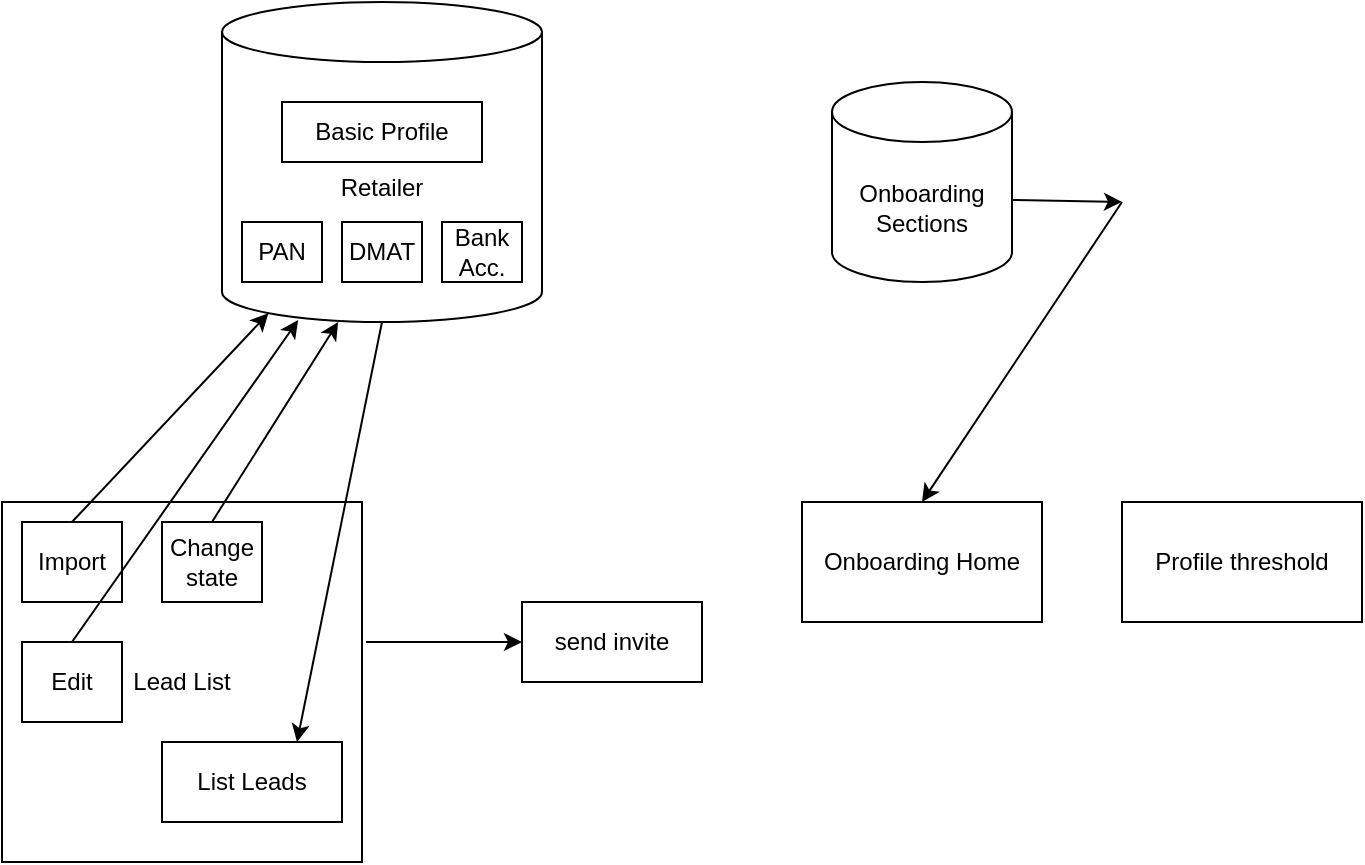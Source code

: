 <mxfile version="14.7.9" type="github">
  <diagram id="ntcGjyUBduR7sOyiUudM" name="Page-1">
    <mxGraphModel dx="1186" dy="495" grid="1" gridSize="10" guides="1" tooltips="1" connect="1" arrows="1" fold="1" page="1" pageScale="1" pageWidth="850" pageHeight="1100" math="0" shadow="0">
      <root>
        <mxCell id="0" />
        <mxCell id="1" parent="0" />
        <mxCell id="UHCusJSntU0QaRRSibGP-1" value="Retailer" style="shape=cylinder3;whiteSpace=wrap;html=1;boundedLbl=1;backgroundOutline=1;size=15;" vertex="1" parent="1">
          <mxGeometry x="170" y="30" width="160" height="160" as="geometry" />
        </mxCell>
        <mxCell id="UHCusJSntU0QaRRSibGP-2" value="PAN" style="rounded=0;whiteSpace=wrap;html=1;" vertex="1" parent="1">
          <mxGeometry x="180" y="140" width="40" height="30" as="geometry" />
        </mxCell>
        <mxCell id="UHCusJSntU0QaRRSibGP-3" value="DMAT" style="rounded=0;whiteSpace=wrap;html=1;" vertex="1" parent="1">
          <mxGeometry x="230" y="140" width="40" height="30" as="geometry" />
        </mxCell>
        <mxCell id="UHCusJSntU0QaRRSibGP-4" value="Bank Acc." style="rounded=0;whiteSpace=wrap;html=1;" vertex="1" parent="1">
          <mxGeometry x="280" y="140" width="40" height="30" as="geometry" />
        </mxCell>
        <mxCell id="UHCusJSntU0QaRRSibGP-5" value="Basic Profile" style="rounded=0;whiteSpace=wrap;html=1;" vertex="1" parent="1">
          <mxGeometry x="200" y="80" width="100" height="30" as="geometry" />
        </mxCell>
        <mxCell id="UHCusJSntU0QaRRSibGP-6" value="Lead List" style="whiteSpace=wrap;html=1;aspect=fixed;" vertex="1" parent="1">
          <mxGeometry x="60" y="280" width="180" height="180" as="geometry" />
        </mxCell>
        <mxCell id="UHCusJSntU0QaRRSibGP-7" value="" style="endArrow=classic;html=1;entryX=0.145;entryY=1;entryDx=0;entryDy=-4.35;entryPerimeter=0;exitX=0.5;exitY=0;exitDx=0;exitDy=0;" edge="1" parent="1" source="UHCusJSntU0QaRRSibGP-8" target="UHCusJSntU0QaRRSibGP-1">
          <mxGeometry width="50" height="50" relative="1" as="geometry">
            <mxPoint x="115" y="300" as="sourcePoint" />
            <mxPoint x="170" y="170" as="targetPoint" />
          </mxGeometry>
        </mxCell>
        <mxCell id="UHCusJSntU0QaRRSibGP-8" value="Import" style="rounded=0;whiteSpace=wrap;html=1;" vertex="1" parent="1">
          <mxGeometry x="70" y="290" width="50" height="40" as="geometry" />
        </mxCell>
        <mxCell id="UHCusJSntU0QaRRSibGP-9" value="List Leads" style="rounded=0;whiteSpace=wrap;html=1;" vertex="1" parent="1">
          <mxGeometry x="140" y="400" width="90" height="40" as="geometry" />
        </mxCell>
        <mxCell id="UHCusJSntU0QaRRSibGP-10" value="" style="endArrow=classic;html=1;entryX=0.75;entryY=0;entryDx=0;entryDy=0;exitX=0.5;exitY=1;exitDx=0;exitDy=0;exitPerimeter=0;" edge="1" parent="1" source="UHCusJSntU0QaRRSibGP-1" target="UHCusJSntU0QaRRSibGP-9">
          <mxGeometry width="50" height="50" relative="1" as="geometry">
            <mxPoint x="460" y="350" as="sourcePoint" />
            <mxPoint x="510" y="300" as="targetPoint" />
          </mxGeometry>
        </mxCell>
        <mxCell id="UHCusJSntU0QaRRSibGP-11" value="Edit" style="rounded=0;whiteSpace=wrap;html=1;" vertex="1" parent="1">
          <mxGeometry x="70" y="350" width="50" height="40" as="geometry" />
        </mxCell>
        <mxCell id="UHCusJSntU0QaRRSibGP-12" value="Change state" style="rounded=0;whiteSpace=wrap;html=1;" vertex="1" parent="1">
          <mxGeometry x="140" y="290" width="50" height="40" as="geometry" />
        </mxCell>
        <mxCell id="UHCusJSntU0QaRRSibGP-13" value="" style="endArrow=classic;html=1;entryX=0.238;entryY=0.994;entryDx=0;entryDy=0;entryPerimeter=0;exitX=0.5;exitY=0;exitDx=0;exitDy=0;" edge="1" parent="1" source="UHCusJSntU0QaRRSibGP-11" target="UHCusJSntU0QaRRSibGP-1">
          <mxGeometry width="50" height="50" relative="1" as="geometry">
            <mxPoint x="105" y="300" as="sourcePoint" />
            <mxPoint x="203.2" y="195.65" as="targetPoint" />
          </mxGeometry>
        </mxCell>
        <mxCell id="UHCusJSntU0QaRRSibGP-14" value="" style="endArrow=classic;html=1;entryX=0.363;entryY=1;entryDx=0;entryDy=0;entryPerimeter=0;exitX=0.5;exitY=0;exitDx=0;exitDy=0;" edge="1" parent="1" source="UHCusJSntU0QaRRSibGP-12" target="UHCusJSntU0QaRRSibGP-1">
          <mxGeometry width="50" height="50" relative="1" as="geometry">
            <mxPoint x="105" y="360" as="sourcePoint" />
            <mxPoint x="218.08" y="199.04" as="targetPoint" />
          </mxGeometry>
        </mxCell>
        <mxCell id="UHCusJSntU0QaRRSibGP-15" value="send invite" style="rounded=0;whiteSpace=wrap;html=1;" vertex="1" parent="1">
          <mxGeometry x="320" y="330" width="90" height="40" as="geometry" />
        </mxCell>
        <mxCell id="UHCusJSntU0QaRRSibGP-16" value="" style="endArrow=classic;html=1;entryX=0;entryY=0.5;entryDx=0;entryDy=0;exitX=1.011;exitY=0.389;exitDx=0;exitDy=0;exitPerimeter=0;" edge="1" parent="1" source="UHCusJSntU0QaRRSibGP-6" target="UHCusJSntU0QaRRSibGP-15">
          <mxGeometry width="50" height="50" relative="1" as="geometry">
            <mxPoint x="280" y="340" as="sourcePoint" />
            <mxPoint x="330" y="290" as="targetPoint" />
          </mxGeometry>
        </mxCell>
        <mxCell id="UHCusJSntU0QaRRSibGP-17" value="Onboarding Home" style="rounded=0;whiteSpace=wrap;html=1;" vertex="1" parent="1">
          <mxGeometry x="460" y="280" width="120" height="60" as="geometry" />
        </mxCell>
        <mxCell id="UHCusJSntU0QaRRSibGP-18" value="Onboarding&lt;br&gt;Sections" style="shape=cylinder3;whiteSpace=wrap;html=1;boundedLbl=1;backgroundOutline=1;size=15;" vertex="1" parent="1">
          <mxGeometry x="475" y="70" width="90" height="100" as="geometry" />
        </mxCell>
        <mxCell id="UHCusJSntU0QaRRSibGP-19" value="Profile threshold" style="rounded=0;whiteSpace=wrap;html=1;" vertex="1" parent="1">
          <mxGeometry x="620" y="280" width="120" height="60" as="geometry" />
        </mxCell>
        <mxCell id="UHCusJSntU0QaRRSibGP-20" value="" style="endArrow=classic;html=1;entryX=0.5;entryY=0;entryDx=0;entryDy=0;" edge="1" parent="1" target="UHCusJSntU0QaRRSibGP-17">
          <mxGeometry width="50" height="50" relative="1" as="geometry">
            <mxPoint x="620" y="130" as="sourcePoint" />
            <mxPoint x="490" y="230" as="targetPoint" />
          </mxGeometry>
        </mxCell>
        <mxCell id="UHCusJSntU0QaRRSibGP-21" value="" style="endArrow=classic;html=1;exitX=1;exitY=0.59;exitDx=0;exitDy=0;exitPerimeter=0;" edge="1" parent="1" source="UHCusJSntU0QaRRSibGP-18">
          <mxGeometry width="50" height="50" relative="1" as="geometry">
            <mxPoint x="570" y="120" as="sourcePoint" />
            <mxPoint x="620" y="130" as="targetPoint" />
          </mxGeometry>
        </mxCell>
      </root>
    </mxGraphModel>
  </diagram>
</mxfile>
